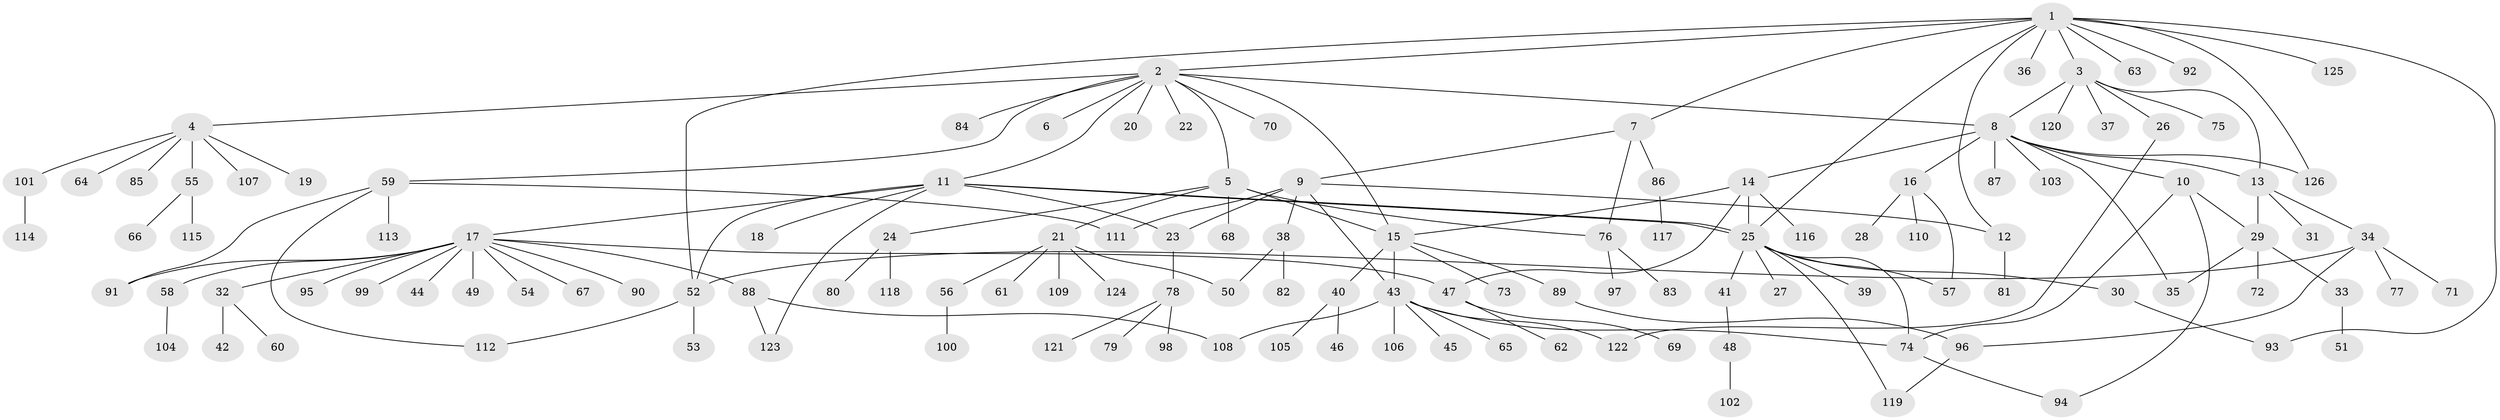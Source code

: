 // Generated by graph-tools (version 1.1) at 2025/14/03/09/25 04:14:27]
// undirected, 126 vertices, 156 edges
graph export_dot {
graph [start="1"]
  node [color=gray90,style=filled];
  1;
  2;
  3;
  4;
  5;
  6;
  7;
  8;
  9;
  10;
  11;
  12;
  13;
  14;
  15;
  16;
  17;
  18;
  19;
  20;
  21;
  22;
  23;
  24;
  25;
  26;
  27;
  28;
  29;
  30;
  31;
  32;
  33;
  34;
  35;
  36;
  37;
  38;
  39;
  40;
  41;
  42;
  43;
  44;
  45;
  46;
  47;
  48;
  49;
  50;
  51;
  52;
  53;
  54;
  55;
  56;
  57;
  58;
  59;
  60;
  61;
  62;
  63;
  64;
  65;
  66;
  67;
  68;
  69;
  70;
  71;
  72;
  73;
  74;
  75;
  76;
  77;
  78;
  79;
  80;
  81;
  82;
  83;
  84;
  85;
  86;
  87;
  88;
  89;
  90;
  91;
  92;
  93;
  94;
  95;
  96;
  97;
  98;
  99;
  100;
  101;
  102;
  103;
  104;
  105;
  106;
  107;
  108;
  109;
  110;
  111;
  112;
  113;
  114;
  115;
  116;
  117;
  118;
  119;
  120;
  121;
  122;
  123;
  124;
  125;
  126;
  1 -- 2;
  1 -- 3;
  1 -- 7;
  1 -- 12;
  1 -- 25;
  1 -- 36;
  1 -- 52;
  1 -- 63;
  1 -- 92;
  1 -- 93;
  1 -- 125;
  1 -- 126;
  2 -- 4;
  2 -- 5;
  2 -- 6;
  2 -- 8;
  2 -- 11;
  2 -- 15;
  2 -- 20;
  2 -- 22;
  2 -- 59;
  2 -- 70;
  2 -- 84;
  3 -- 8;
  3 -- 13;
  3 -- 26;
  3 -- 37;
  3 -- 75;
  3 -- 120;
  4 -- 19;
  4 -- 55;
  4 -- 64;
  4 -- 85;
  4 -- 101;
  4 -- 107;
  5 -- 15;
  5 -- 21;
  5 -- 24;
  5 -- 68;
  5 -- 76;
  7 -- 9;
  7 -- 76;
  7 -- 86;
  8 -- 10;
  8 -- 13;
  8 -- 14;
  8 -- 16;
  8 -- 35;
  8 -- 87;
  8 -- 103;
  8 -- 126;
  9 -- 12;
  9 -- 23;
  9 -- 38;
  9 -- 43;
  9 -- 111;
  10 -- 29;
  10 -- 74;
  10 -- 94;
  11 -- 17;
  11 -- 18;
  11 -- 23;
  11 -- 25;
  11 -- 25;
  11 -- 52;
  11 -- 123;
  12 -- 81;
  13 -- 29;
  13 -- 31;
  13 -- 34;
  14 -- 15;
  14 -- 25;
  14 -- 47;
  14 -- 116;
  15 -- 40;
  15 -- 43;
  15 -- 73;
  15 -- 89;
  16 -- 28;
  16 -- 57;
  16 -- 110;
  17 -- 32;
  17 -- 44;
  17 -- 47;
  17 -- 49;
  17 -- 54;
  17 -- 58;
  17 -- 67;
  17 -- 88;
  17 -- 90;
  17 -- 91;
  17 -- 95;
  17 -- 99;
  21 -- 50;
  21 -- 56;
  21 -- 61;
  21 -- 109;
  21 -- 124;
  23 -- 78;
  24 -- 80;
  24 -- 118;
  25 -- 27;
  25 -- 30;
  25 -- 39;
  25 -- 41;
  25 -- 57;
  25 -- 74;
  25 -- 119;
  26 -- 122;
  29 -- 33;
  29 -- 35;
  29 -- 72;
  30 -- 93;
  32 -- 42;
  32 -- 60;
  33 -- 51;
  34 -- 52;
  34 -- 71;
  34 -- 77;
  34 -- 96;
  38 -- 50;
  38 -- 82;
  40 -- 46;
  40 -- 105;
  41 -- 48;
  43 -- 45;
  43 -- 65;
  43 -- 74;
  43 -- 106;
  43 -- 108;
  43 -- 122;
  47 -- 62;
  47 -- 69;
  48 -- 102;
  52 -- 53;
  52 -- 112;
  55 -- 66;
  55 -- 115;
  56 -- 100;
  58 -- 104;
  59 -- 91;
  59 -- 111;
  59 -- 112;
  59 -- 113;
  74 -- 94;
  76 -- 83;
  76 -- 97;
  78 -- 79;
  78 -- 98;
  78 -- 121;
  86 -- 117;
  88 -- 108;
  88 -- 123;
  89 -- 96;
  96 -- 119;
  101 -- 114;
}
